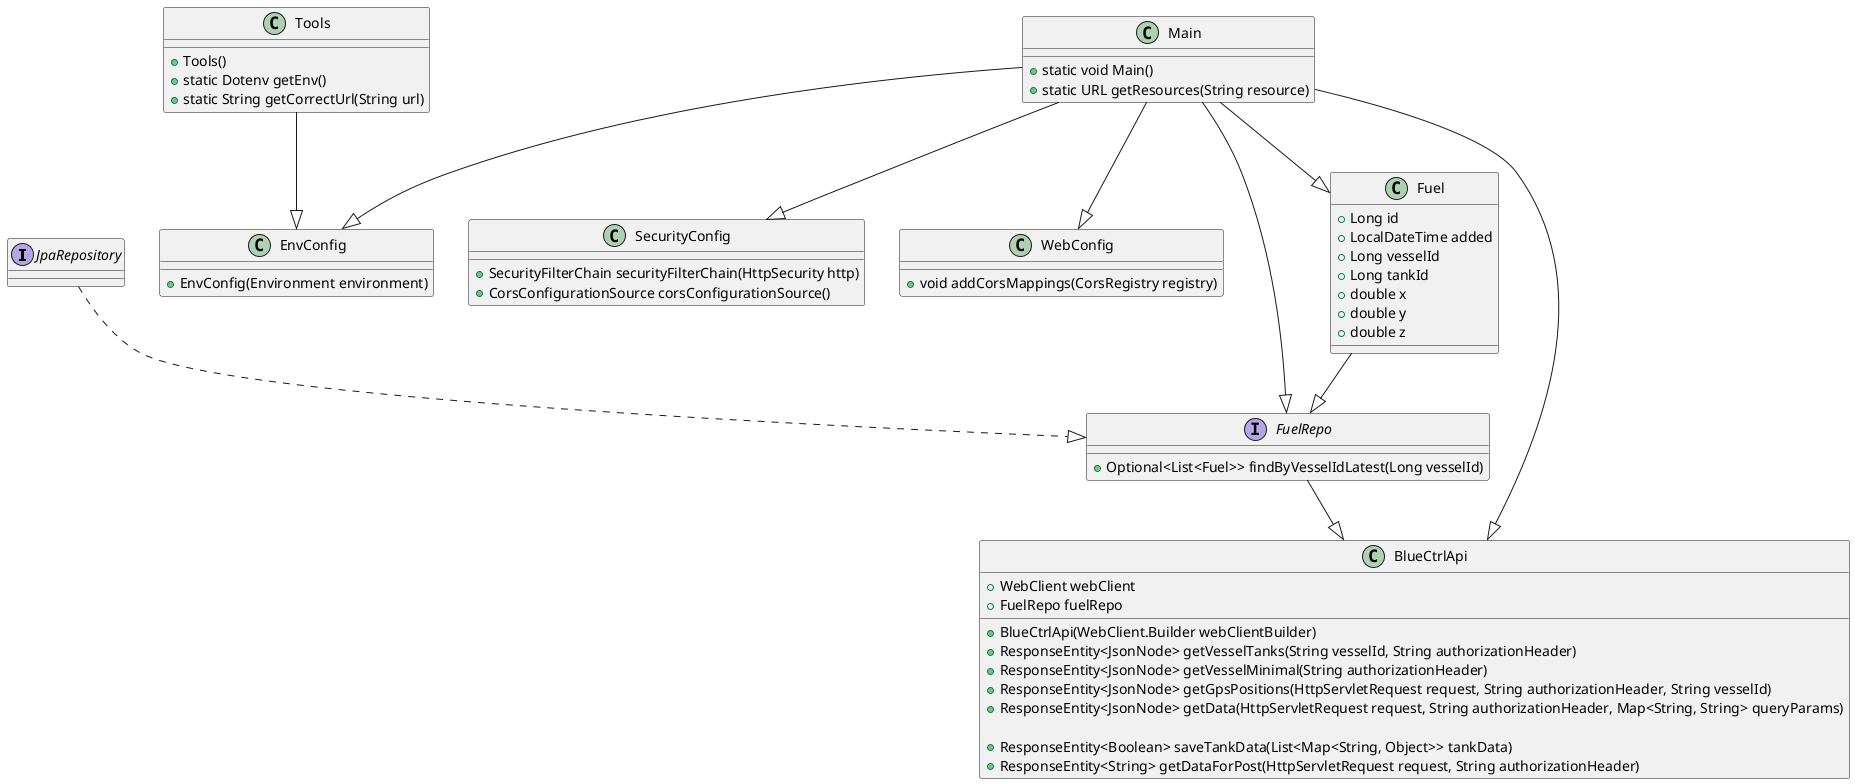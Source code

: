 @startuml

interface JpaRepository

class Main {
  +static void Main()
  +static URL getResources(String resource)
}

class Tools {
  +Tools()
  +static Dotenv getEnv()
  +static String getCorrectUrl(String url)
}

class BlueCtrlApi {
  +BlueCtrlApi(WebClient.Builder webClientBuilder)
  +WebClient webClient
  +FuelRepo fuelRepo

  +ResponseEntity<JsonNode> getVesselTanks(String vesselId, String authorizationHeader)
  +ResponseEntity<JsonNode> getVesselMinimal(String authorizationHeader)
  +ResponseEntity<JsonNode> getGpsPositions(HttpServletRequest request, String authorizationHeader, String vesselId)
  +ResponseEntity<JsonNode> getData(HttpServletRequest request, String authorizationHeader, Map<String, String> queryParams)
  
  +ResponseEntity<Boolean> saveTankData(List<Map<String, Object>> tankData)
  +ResponseEntity<String> getDataForPost(HttpServletRequest request, String authorizationHeader)
}

class Fuel {
  +Long id
  +LocalDateTime added
  +Long vesselId
  +Long tankId
  +double x
  +double y
  +double z
}

class EnvConfig {
  +EnvConfig(Environment environment)
}

class SecurityConfig {
  +SecurityFilterChain securityFilterChain(HttpSecurity http)
  +CorsConfigurationSource corsConfigurationSource()
}

class WebConfig {
  +void addCorsMappings(CorsRegistry registry)
}

interface FuelRepo {
  +Optional<List<Fuel>> findByVesselIdLatest(Long vesselId)
}

Fuel --|> FuelRepo
JpaRepository ..|> FuelRepo
FuelRepo --|> BlueCtrlApi
Tools --|> EnvConfig

Main --|> BlueCtrlApi
Main --|> SecurityConfig
Main --|> WebConfig
Main --|> FuelRepo
Main --|> Fuel
Main --|> EnvConfig


@enduml